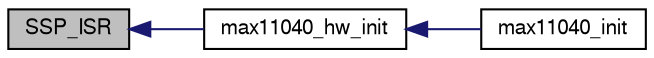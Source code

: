 digraph "SSP_ISR"
{
  edge [fontname="FreeSans",fontsize="10",labelfontname="FreeSans",labelfontsize="10"];
  node [fontname="FreeSans",fontsize="10",shape=record];
  rankdir="LR";
  Node1 [label="SSP_ISR",height=0.2,width=0.4,color="black", fillcolor="grey75", style="filled", fontcolor="black"];
  Node1 -> Node2 [dir="back",color="midnightblue",fontsize="10",style="solid",fontname="FreeSans"];
  Node2 [label="max11040_hw_init",height=0.2,width=0.4,color="black", fillcolor="white", style="filled",URL="$max11040__hw_8h.html#a4dbe9d4c32590147b4ef21ef12da135a"];
  Node2 -> Node3 [dir="back",color="midnightblue",fontsize="10",style="solid",fontname="FreeSans"];
  Node3 [label="max11040_init",height=0.2,width=0.4,color="black", fillcolor="white", style="filled",URL="$max11040_8h.html#af487ad16014706304f80627dd3f056fb"];
}
